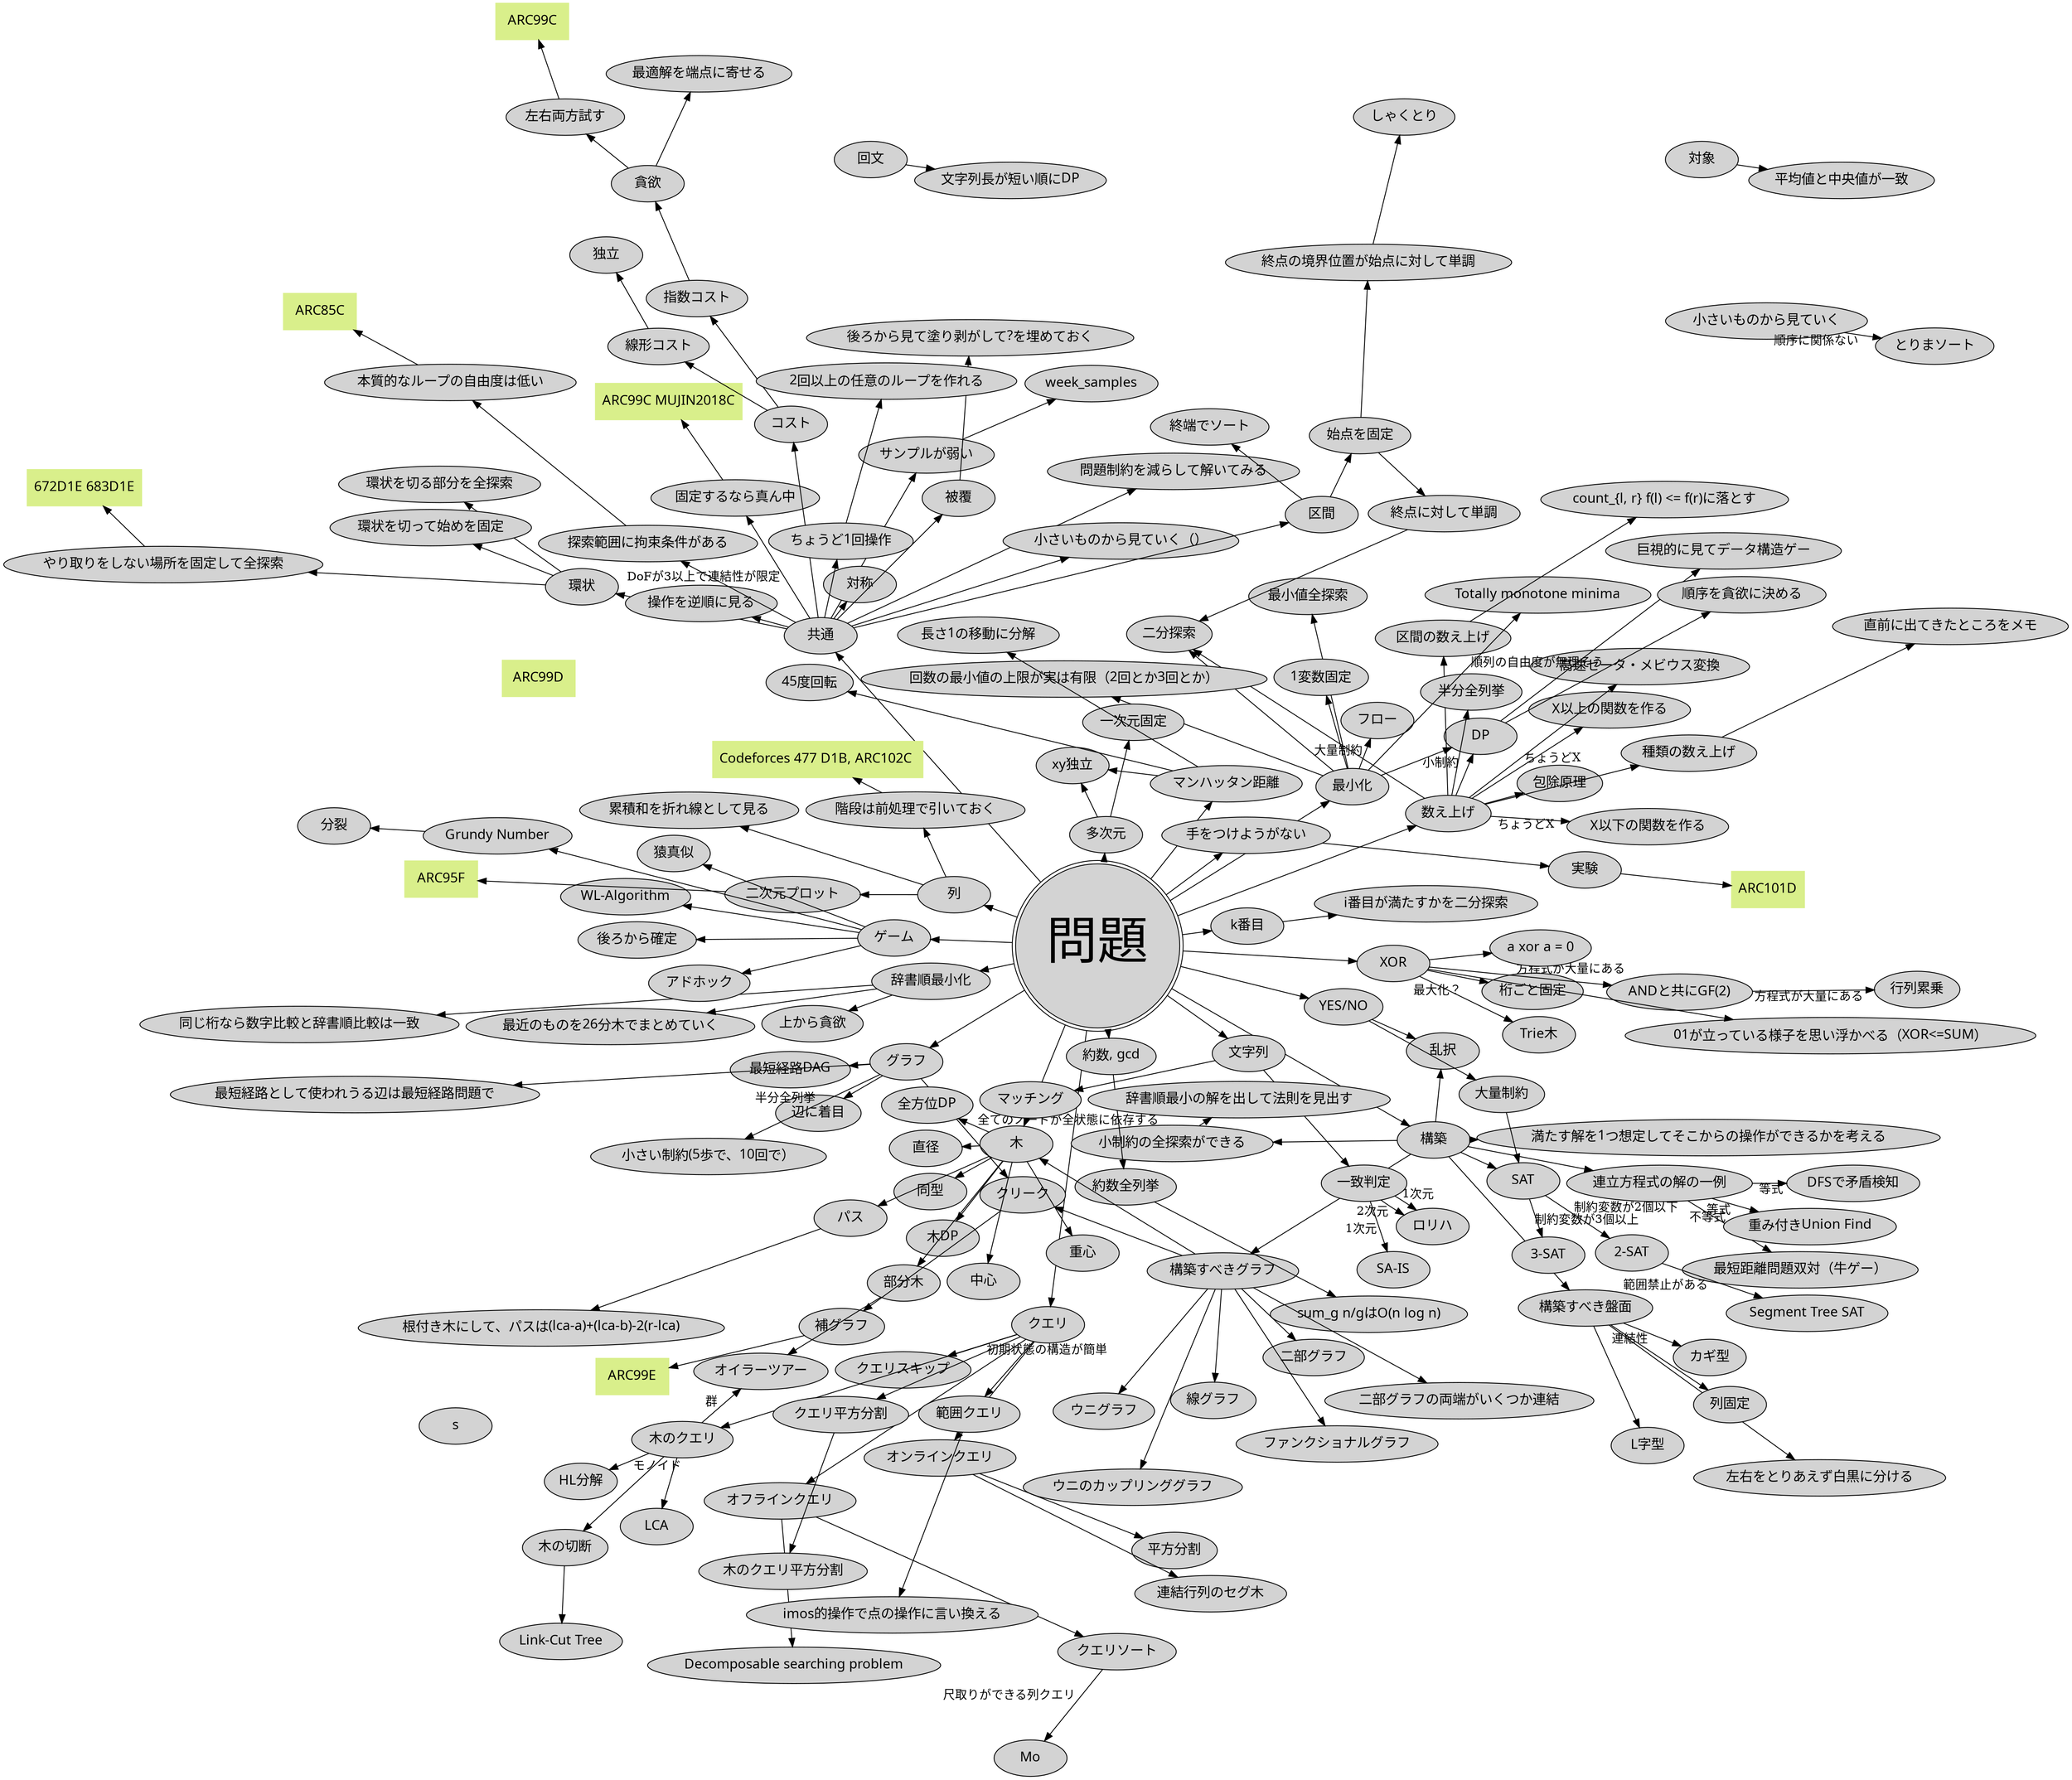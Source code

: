 // for i in `seq 3600`; do sleep 1; dot -T png typical.dot -o typical.png; done

digraph graph_name {
    graph [
        //    layout = dot
        layout = fdp
    ];
    node [
        colorscheme = "rdylgn11";
        style = "solid,filled";
        fontsize = 16;
        fontname = "Migu 1M";
        height = 0.6;
        width = 1.2;
    ];

    問題 [shape=doublecircle,fontsize=60];

    問題 -> グラフ;
    問題 -> 数え上げ;
    問題 -> 列;
    問題 -> 最小化;
    問題 -> k番目;
    問題 -> 辞書順最小化;
    問題 -> クエリ;
    問題 -> 木;
    問題 -> 多次元;
    問題 -> "YES/NO";
    問題 -> XOR;
    問題 -> 構築;
    問題 -> ゲーム;
    問題 -> 文字列;
    問題 -> マンハッタン距離;
    問題 -> "約数, gcd";
    問題 -> 共通;
    問題 -> 手をつけようがない;


    手をつけようがない -> 実験;
    experiment [label = "ARC101D", shape = box, color = 7];
    実験 -> experiment;

    week_sample [label = "ARC99D", shape = box, color = 7];s
    共通 -> サンプルが弱い -> week_samples;
    グラフ -> クリーク;

    complement_graph [label = "ARC99E", shape = box, color = 7]; 
    クリーク -> 補グラフ -> complement_graph;


    k番目 -> "i番目が満たすかを二分探索";

    列 -> 累積和を折れ線として見る;
    plot_two_d [label = "ARC95F", shape = box, color = 7]; 
    列 -> 二次元プロット;
    二次元プロット -> plot_two_d
    列 -> 階段は前処理で引いておく;
    preproc_stepwise_cost [label = "Codeforces 477 D1B, ARC102C ", shape = box, color = 7]; 
    階段は前処理で引いておく -> preproc_stepwise_cost;


    共通 -> 問題制約を減らして解いてみる;
    共通 -> "小さいものから見ていく（）";
    小さいものから見ていく -> とりまソート [label="順序に関係ない"];
    共通 -> 区間;
    共通 -> 対称;
    共通 -> 環状;
    共通 -> 被覆 -> "後ろから見て塗り剥がして?を埋めておく";

    fix_the_middle [label = "ARC99C MUJIN2018C", shape = box, color = 7];
    共通 -> 固定するなら真ん中 [label="DoFが3以上で連結性が限定"];
    固定するなら真ん中-> fix_the_middle; 
    共通 -> 操作を逆順に見る;
    共通 -> コスト;
    共通 -> "ちょうど1回操作";
    共通 -> 探索範囲に拘束条件がある;

    search_constraint [label = "ARC85C", shape = box, color = 7];
    探索範囲に拘束条件がある -> 本質的なループの自由度は低い -> search_constraint;

    "ちょうど1回操作" -> "2回以上の任意のループを作れる"

    コスト -> 線形コスト -> 独立;
    コスト -> 指数コスト -> 貪欲;


    try_left_right_both [label = "ARC99C", shape = box, color = 7];
    貪欲 -> 左右両方試す -> try_left_right_both;

    対象 -> 平均値と中央値が一致;

    環状 -> 環状を切る部分を全探索;
    環状 -> 環状を切って始めを固定;
    環状 -> やり取りをしない場所を固定して全探索;

    fix_no_interaction [label = "672D1E 683D1E", shape = box, color = 7];
    やり取りをしない場所を固定して全探索 -> fix_no_interaction;

    区間 -> 終端でソート;
    区間 -> 始点を固定;
    始点を固定 -> 終点に対して単調 -> 二分探索;
    始点を固定 -> 終点の境界位置が始点に対して単調 -> しゃくとり;
    

    木 -> "木DP";
    木 -> "全方位DP" [label="全てのノードが全状態に依存する"];
    木 -> "重心";
    木 -> "中心";
    木 -> "直径";
    木 -> "同型";
    木 -> "部分木" -> オイラーツアー;
    木 -> パス -> "根付き木にして、パスは(lca-a)+(lca-b)-2(r-lca)";

    "約数, gcd" -> "約数全列挙" -> "sum_g n/gはO(n log n)";

    グラフ -> 辺に着目;
    グラフ -> "小さい制約(5歩で、10回で）" [label="半分全列挙"];
    グラフ -> "最短経路DAG";
    グラフ -> "最短経路として使われうる辺は最短経路問題で";

    "マンハッタン距離" -> "45度回転";
    "マンハッタン距離" -> "xy独立";
    "マンハッタン距離" -> "長さ1の移動に分解";

    構築 -> "連立方程式の解の一例";
    "連立方程式の解の一例" -> "最短距離問題双対（牛ゲー）" [label="不等式"];
    "連立方程式の解の一例" -> "DFSで矛盾検知" [label="等式"];
    "連立方程式の解の一例" -> "重み付きUnion Find" [label="等式"];
    構築 -> "小制約の全探索ができる" -> "辞書順最小の解を出して法則を見出す";
    構築 -> SAT;
    構築 -> 構築すべきグラフ;
    構築 -> 構築すべき盤面;
    構築 -> "満たす解を1つ想定してそこからの操作ができるかを考える";
    構築 -> "乱択";
    構築すべきグラフ -> ウニグラフ;
    構築すべきグラフ -> ウニのカップリンググラフ;
    構築すべきグラフ -> 線グラフ;
    構築すべきグラフ -> 木;
    構築すべきグラフ -> クリーク;
    構築すべきグラフ -> 二部グラフ;
    構築すべきグラフ -> 二部グラフの両端がいくつか連結;
    構築すべきグラフ -> ファンクショナルグラフ;
    構築すべき盤面 -> カギ型 [label="連結性"];
    構築すべき盤面 -> 左右をとりあえず白黒に分ける;
    構築すべき盤面 -> "L字型";
    構築すべき盤面 -> "列固定";


    数え上げ -> 二分探索;
    数え上げ -> DP;
    数え上げ -> "X以上の関数を作る" [label="ちょうどX"];
    数え上げ -> "X以下の関数を作る" [label="ちょうどX"];
    数え上げ -> "包除原理";
    数え上げ -> "高速ゼータ・メビウス変換";
    数え上げ -> 種類の数え上げ -> 直前に出てきたところをメモ; 
    数え上げ -> 区間の数え上げ -> "count_{l, r} f(l) <= f(r)に落とす";
    
    回文 -> "文字列長が短い順にDP";

    

    多次元 -> xy独立;
    多次元 -> 一次元固定;

    クエリ -> オフラインクエリ;
    クエリ -> クエリスキップ [label="初期状態の構造が簡単"];
    クエリ -> オンラインクエリ;
    クエリ -> 木のクエリ;
    クエリ -> 範囲クエリ;
    クエリ -> クエリ平方分割;
    オフラインクエリ -> "Decomposable searching problem";
    オフラインクエリ -> クエリソート;
    クエリ平方分割 -> 木のクエリ平方分割;
    クエリソート -> "Mo" [label="尺取りができる列クエリ"];
    木のクエリ -> "HL分解" [label="モノイド"];
    木のクエリ -> "オイラーツアー" [label="群"];
    木のクエリ -> "LCA";
    木のクエリ ->  木の切断;
    木の切断 -> "Link-Cut Tree";
    オンラインクエリ -> 平方分割;
    オンラインクエリ -> 連結行列のセグ木;
    範囲クエリ->"imos的操作で点の操作に言い換える";


    XOR -> 桁ごと固定;
    XOR -> "Trie木" [label="最大化？"];
    XOR -> "ANDと共にGF(2)" -> "行列累乗" [label="方程式が大量にある"];
    XOR -> "a xor a = 0";
    XOR -> "01が立っている様子を思い浮かべる（XOR<=SUM）";

    ゲーム -> "WL-Algorithm";
    ゲーム -> "Grundy Number";
    ゲーム -> "アドホック";
    ゲーム -> "後ろから確定";
    ゲーム -> "猿真似";

    "Grundy Number" -> "分裂";

    最小化 -> DP;
    DP -> "巨視的に見てデータ構造ゲー";
    DP -> "順序を貪欲に決める" [label="順列の自由度が無理そう"];
    最小化 -> 二分探索;
    最小化 -> 最小値全探索;
    最小化 -> "1変数固定";
    最小化 -> フロー [label="大量制約"];
    最小化 -> "Totally monotone minima";
    最小化 -> "回数の最小値の上限が実は有限（2回とか3回とか）";
    数え上げ -> "半分全列挙" [label="小制約"];

    貪欲 -> 最適解を端点に寄せる;

    辞書順最小化 -> "上から貪欲";
    辞書順最小化 -> "最近のものを26分木でまとめていく";
    辞書順最小化 -> "同じ桁なら数字比較と辞書順比較は一致";

    "YES/NO" -> 乱択;
    "YES/NO" -> "大量制約";
    "大量制約" -> "SAT";
    "SAT" -> "2-SAT" [label="制約変数が2個以下"]; 
    "SAT" -> "3-SAT" [label="制約変数が3個以上"]; 
    "2-SAT" -> "Segment Tree SAT" [label="範囲禁止がある"];

    文字列 -> マッチング;
    文字列 -> 一致判定;
    一致判定 -> "ロリハ" [label="1次元"];
    一致判定 -> "ロリハ" [label="2次元"]; 
    一致判定 -> "SA-IS" [label="1次元"]; 
}

